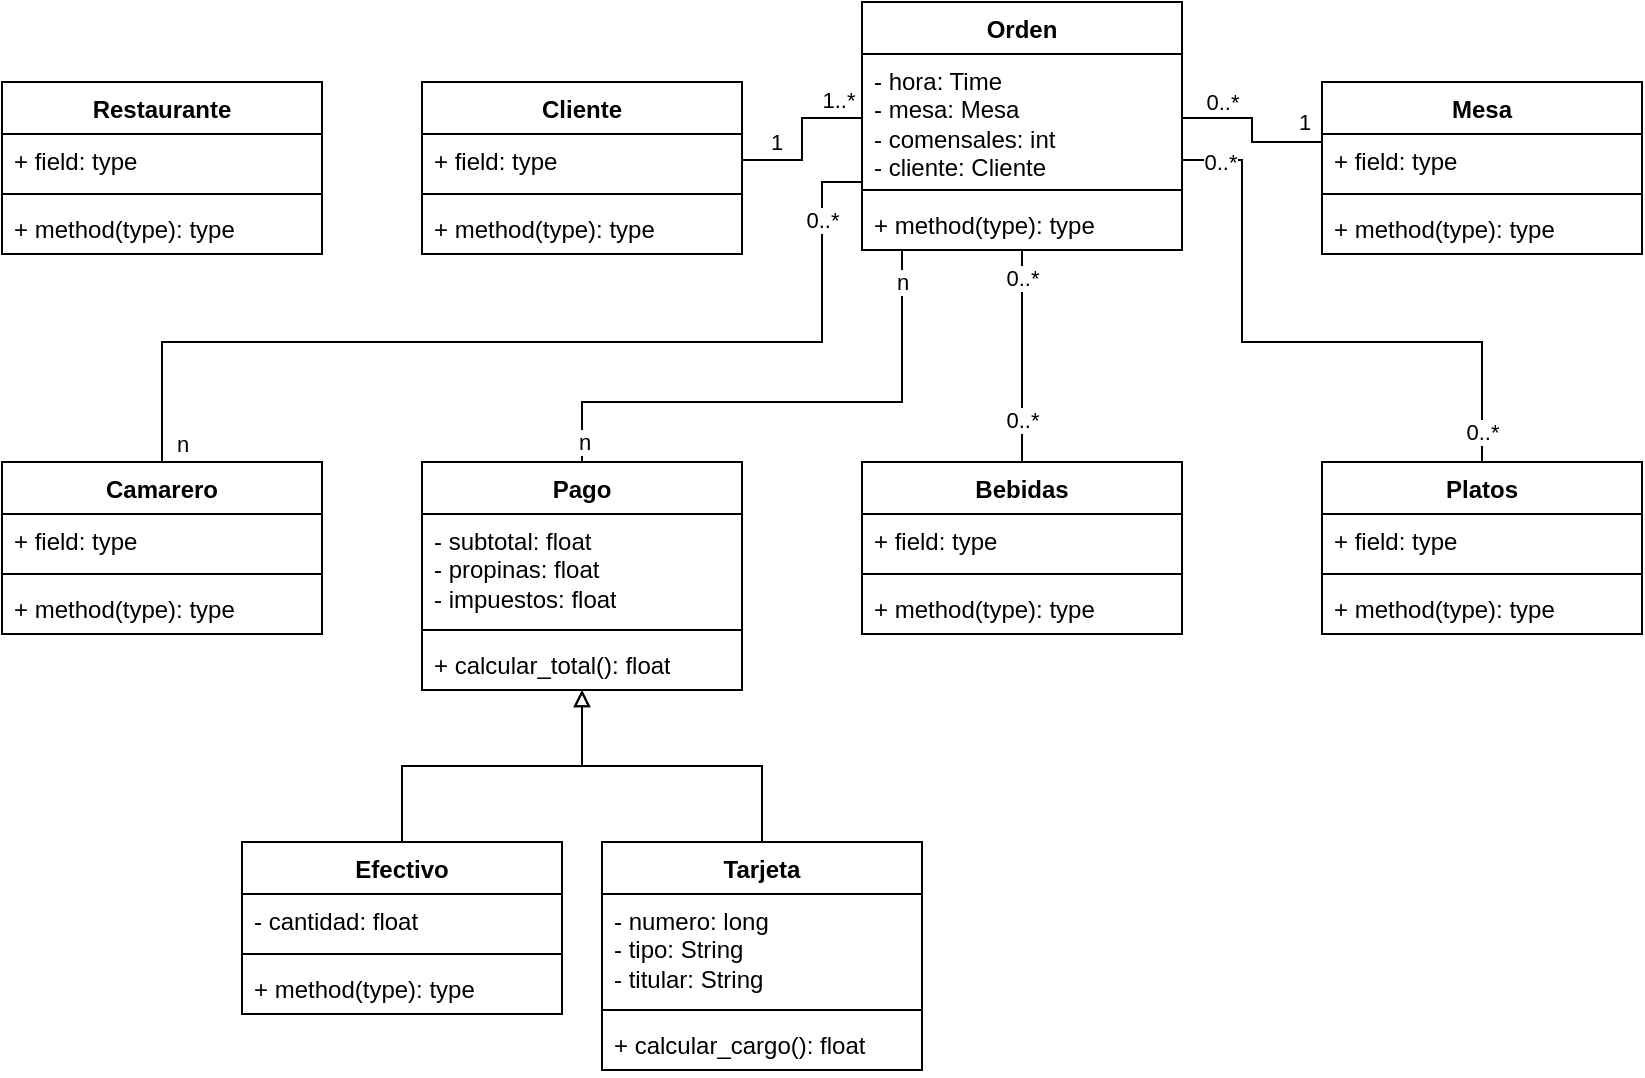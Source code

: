 <mxfile version="25.0.3">
  <diagram name="Page-1" id="3IeVrWebRwENwn5JEATx">
    <mxGraphModel dx="1050" dy="566" grid="1" gridSize="10" guides="1" tooltips="1" connect="1" arrows="1" fold="1" page="1" pageScale="1" pageWidth="850" pageHeight="1100" math="0" shadow="0">
      <root>
        <mxCell id="0" />
        <mxCell id="1" parent="0" />
        <mxCell id="yORojzk-76kpM49SrCLT-1" value="Restaurante" style="swimlane;fontStyle=1;align=center;verticalAlign=top;childLayout=stackLayout;horizontal=1;startSize=26;horizontalStack=0;resizeParent=1;resizeParentMax=0;resizeLast=0;collapsible=1;marginBottom=0;whiteSpace=wrap;html=1;" parent="1" vertex="1">
          <mxGeometry x="70" y="100" width="160" height="86" as="geometry" />
        </mxCell>
        <mxCell id="yORojzk-76kpM49SrCLT-2" value="+ field: type" style="text;strokeColor=none;fillColor=none;align=left;verticalAlign=top;spacingLeft=4;spacingRight=4;overflow=hidden;rotatable=0;points=[[0,0.5],[1,0.5]];portConstraint=eastwest;whiteSpace=wrap;html=1;" parent="yORojzk-76kpM49SrCLT-1" vertex="1">
          <mxGeometry y="26" width="160" height="26" as="geometry" />
        </mxCell>
        <mxCell id="yORojzk-76kpM49SrCLT-3" value="" style="line;strokeWidth=1;fillColor=none;align=left;verticalAlign=middle;spacingTop=-1;spacingLeft=3;spacingRight=3;rotatable=0;labelPosition=right;points=[];portConstraint=eastwest;strokeColor=inherit;" parent="yORojzk-76kpM49SrCLT-1" vertex="1">
          <mxGeometry y="52" width="160" height="8" as="geometry" />
        </mxCell>
        <mxCell id="yORojzk-76kpM49SrCLT-4" value="+ method(type): type" style="text;strokeColor=none;fillColor=none;align=left;verticalAlign=top;spacingLeft=4;spacingRight=4;overflow=hidden;rotatable=0;points=[[0,0.5],[1,0.5]];portConstraint=eastwest;whiteSpace=wrap;html=1;" parent="yORojzk-76kpM49SrCLT-1" vertex="1">
          <mxGeometry y="60" width="160" height="26" as="geometry" />
        </mxCell>
        <mxCell id="yORojzk-76kpM49SrCLT-5" value="Cliente" style="swimlane;fontStyle=1;align=center;verticalAlign=top;childLayout=stackLayout;horizontal=1;startSize=26;horizontalStack=0;resizeParent=1;resizeParentMax=0;resizeLast=0;collapsible=1;marginBottom=0;whiteSpace=wrap;html=1;" parent="1" vertex="1">
          <mxGeometry x="280" y="100" width="160" height="86" as="geometry" />
        </mxCell>
        <mxCell id="yORojzk-76kpM49SrCLT-6" value="+ field: type" style="text;strokeColor=none;fillColor=none;align=left;verticalAlign=top;spacingLeft=4;spacingRight=4;overflow=hidden;rotatable=0;points=[[0,0.5],[1,0.5]];portConstraint=eastwest;whiteSpace=wrap;html=1;" parent="yORojzk-76kpM49SrCLT-5" vertex="1">
          <mxGeometry y="26" width="160" height="26" as="geometry" />
        </mxCell>
        <mxCell id="yORojzk-76kpM49SrCLT-7" value="" style="line;strokeWidth=1;fillColor=none;align=left;verticalAlign=middle;spacingTop=-1;spacingLeft=3;spacingRight=3;rotatable=0;labelPosition=right;points=[];portConstraint=eastwest;strokeColor=inherit;" parent="yORojzk-76kpM49SrCLT-5" vertex="1">
          <mxGeometry y="52" width="160" height="8" as="geometry" />
        </mxCell>
        <mxCell id="yORojzk-76kpM49SrCLT-8" value="+ method(type): type" style="text;strokeColor=none;fillColor=none;align=left;verticalAlign=top;spacingLeft=4;spacingRight=4;overflow=hidden;rotatable=0;points=[[0,0.5],[1,0.5]];portConstraint=eastwest;whiteSpace=wrap;html=1;" parent="yORojzk-76kpM49SrCLT-5" vertex="1">
          <mxGeometry y="60" width="160" height="26" as="geometry" />
        </mxCell>
        <mxCell id="yORojzk-76kpM49SrCLT-9" value="Mesa" style="swimlane;fontStyle=1;align=center;verticalAlign=top;childLayout=stackLayout;horizontal=1;startSize=26;horizontalStack=0;resizeParent=1;resizeParentMax=0;resizeLast=0;collapsible=1;marginBottom=0;whiteSpace=wrap;html=1;" parent="1" vertex="1">
          <mxGeometry x="730" y="100" width="160" height="86" as="geometry" />
        </mxCell>
        <mxCell id="yORojzk-76kpM49SrCLT-10" value="+ field: type" style="text;strokeColor=none;fillColor=none;align=left;verticalAlign=top;spacingLeft=4;spacingRight=4;overflow=hidden;rotatable=0;points=[[0,0.5],[1,0.5]];portConstraint=eastwest;whiteSpace=wrap;html=1;" parent="yORojzk-76kpM49SrCLT-9" vertex="1">
          <mxGeometry y="26" width="160" height="26" as="geometry" />
        </mxCell>
        <mxCell id="yORojzk-76kpM49SrCLT-11" value="" style="line;strokeWidth=1;fillColor=none;align=left;verticalAlign=middle;spacingTop=-1;spacingLeft=3;spacingRight=3;rotatable=0;labelPosition=right;points=[];portConstraint=eastwest;strokeColor=inherit;" parent="yORojzk-76kpM49SrCLT-9" vertex="1">
          <mxGeometry y="52" width="160" height="8" as="geometry" />
        </mxCell>
        <mxCell id="yORojzk-76kpM49SrCLT-12" value="+ method(type): type" style="text;strokeColor=none;fillColor=none;align=left;verticalAlign=top;spacingLeft=4;spacingRight=4;overflow=hidden;rotatable=0;points=[[0,0.5],[1,0.5]];portConstraint=eastwest;whiteSpace=wrap;html=1;" parent="yORojzk-76kpM49SrCLT-9" vertex="1">
          <mxGeometry y="60" width="160" height="26" as="geometry" />
        </mxCell>
        <mxCell id="yORojzk-76kpM49SrCLT-41" style="edgeStyle=orthogonalEdgeStyle;rounded=0;orthogonalLoop=1;jettySize=auto;html=1;entryX=0.5;entryY=0;entryDx=0;entryDy=0;endArrow=none;endFill=0;" parent="1" source="yORojzk-76kpM49SrCLT-13" target="yORojzk-76kpM49SrCLT-17" edge="1">
          <mxGeometry relative="1" as="geometry" />
        </mxCell>
        <mxCell id="yORojzk-76kpM49SrCLT-43" value="0..*" style="edgeLabel;html=1;align=center;verticalAlign=middle;resizable=0;points=[];" parent="yORojzk-76kpM49SrCLT-41" vertex="1" connectable="0">
          <mxGeometry x="-0.865" y="1" relative="1" as="geometry">
            <mxPoint x="-1" y="7" as="offset" />
          </mxGeometry>
        </mxCell>
        <mxCell id="yORojzk-76kpM49SrCLT-53" value="0..*" style="edgeLabel;html=1;align=center;verticalAlign=middle;resizable=0;points=[];" parent="yORojzk-76kpM49SrCLT-41" vertex="1" connectable="0">
          <mxGeometry x="0.475" relative="1" as="geometry">
            <mxPoint y="7" as="offset" />
          </mxGeometry>
        </mxCell>
        <mxCell id="yORojzk-76kpM49SrCLT-55" style="edgeStyle=orthogonalEdgeStyle;rounded=0;orthogonalLoop=1;jettySize=auto;html=1;entryX=0.5;entryY=0;entryDx=0;entryDy=0;endArrow=none;endFill=0;" parent="1" source="yORojzk-76kpM49SrCLT-13" target="yORojzk-76kpM49SrCLT-49" edge="1">
          <mxGeometry relative="1" as="geometry">
            <Array as="points">
              <mxPoint x="480" y="150" />
              <mxPoint x="480" y="230" />
              <mxPoint x="150" y="230" />
            </Array>
          </mxGeometry>
        </mxCell>
        <mxCell id="yORojzk-76kpM49SrCLT-62" value="n" style="edgeLabel;html=1;align=center;verticalAlign=middle;resizable=0;points=[];" parent="yORojzk-76kpM49SrCLT-55" vertex="1" connectable="0">
          <mxGeometry x="0.942" relative="1" as="geometry">
            <mxPoint x="10" y="5" as="offset" />
          </mxGeometry>
        </mxCell>
        <mxCell id="yORojzk-76kpM49SrCLT-63" value="0..*" style="edgeLabel;html=1;align=center;verticalAlign=middle;resizable=0;points=[];" parent="yORojzk-76kpM49SrCLT-55" vertex="1" connectable="0">
          <mxGeometry x="-0.791" y="1" relative="1" as="geometry">
            <mxPoint x="-1" y="-12" as="offset" />
          </mxGeometry>
        </mxCell>
        <mxCell id="yORojzk-76kpM49SrCLT-13" value="Orden" style="swimlane;fontStyle=1;align=center;verticalAlign=top;childLayout=stackLayout;horizontal=1;startSize=26;horizontalStack=0;resizeParent=1;resizeParentMax=0;resizeLast=0;collapsible=1;marginBottom=0;whiteSpace=wrap;html=1;" parent="1" vertex="1">
          <mxGeometry x="500" y="60" width="160" height="124" as="geometry" />
        </mxCell>
        <mxCell id="yORojzk-76kpM49SrCLT-14" value="&lt;div&gt;- hora: Time&lt;/div&gt;&lt;div&gt;- mesa: Mesa&lt;/div&gt;&lt;div&gt;- comensales: int&lt;/div&gt;&lt;div&gt;- cliente: Cliente&lt;/div&gt;" style="text;strokeColor=none;fillColor=none;align=left;verticalAlign=top;spacingLeft=4;spacingRight=4;overflow=hidden;rotatable=0;points=[[0,0.5],[1,0.5]];portConstraint=eastwest;whiteSpace=wrap;html=1;" parent="yORojzk-76kpM49SrCLT-13" vertex="1">
          <mxGeometry y="26" width="160" height="64" as="geometry" />
        </mxCell>
        <mxCell id="yORojzk-76kpM49SrCLT-15" value="" style="line;strokeWidth=1;fillColor=none;align=left;verticalAlign=middle;spacingTop=-1;spacingLeft=3;spacingRight=3;rotatable=0;labelPosition=right;points=[];portConstraint=eastwest;strokeColor=inherit;" parent="yORojzk-76kpM49SrCLT-13" vertex="1">
          <mxGeometry y="90" width="160" height="8" as="geometry" />
        </mxCell>
        <mxCell id="yORojzk-76kpM49SrCLT-16" value="+ method(type): type" style="text;strokeColor=none;fillColor=none;align=left;verticalAlign=top;spacingLeft=4;spacingRight=4;overflow=hidden;rotatable=0;points=[[0,0.5],[1,0.5]];portConstraint=eastwest;whiteSpace=wrap;html=1;" parent="yORojzk-76kpM49SrCLT-13" vertex="1">
          <mxGeometry y="98" width="160" height="26" as="geometry" />
        </mxCell>
        <mxCell id="yORojzk-76kpM49SrCLT-17" value="Bebidas" style="swimlane;fontStyle=1;align=center;verticalAlign=top;childLayout=stackLayout;horizontal=1;startSize=26;horizontalStack=0;resizeParent=1;resizeParentMax=0;resizeLast=0;collapsible=1;marginBottom=0;whiteSpace=wrap;html=1;" parent="1" vertex="1">
          <mxGeometry x="500" y="290" width="160" height="86" as="geometry" />
        </mxCell>
        <mxCell id="yORojzk-76kpM49SrCLT-18" value="+ field: type" style="text;strokeColor=none;fillColor=none;align=left;verticalAlign=top;spacingLeft=4;spacingRight=4;overflow=hidden;rotatable=0;points=[[0,0.5],[1,0.5]];portConstraint=eastwest;whiteSpace=wrap;html=1;" parent="yORojzk-76kpM49SrCLT-17" vertex="1">
          <mxGeometry y="26" width="160" height="26" as="geometry" />
        </mxCell>
        <mxCell id="yORojzk-76kpM49SrCLT-19" value="" style="line;strokeWidth=1;fillColor=none;align=left;verticalAlign=middle;spacingTop=-1;spacingLeft=3;spacingRight=3;rotatable=0;labelPosition=right;points=[];portConstraint=eastwest;strokeColor=inherit;" parent="yORojzk-76kpM49SrCLT-17" vertex="1">
          <mxGeometry y="52" width="160" height="8" as="geometry" />
        </mxCell>
        <mxCell id="yORojzk-76kpM49SrCLT-20" value="+ method(type): type" style="text;strokeColor=none;fillColor=none;align=left;verticalAlign=top;spacingLeft=4;spacingRight=4;overflow=hidden;rotatable=0;points=[[0,0.5],[1,0.5]];portConstraint=eastwest;whiteSpace=wrap;html=1;" parent="yORojzk-76kpM49SrCLT-17" vertex="1">
          <mxGeometry y="60" width="160" height="26" as="geometry" />
        </mxCell>
        <mxCell id="yORojzk-76kpM49SrCLT-21" value="Platos" style="swimlane;fontStyle=1;align=center;verticalAlign=top;childLayout=stackLayout;horizontal=1;startSize=26;horizontalStack=0;resizeParent=1;resizeParentMax=0;resizeLast=0;collapsible=1;marginBottom=0;whiteSpace=wrap;html=1;" parent="1" vertex="1">
          <mxGeometry x="730" y="290" width="160" height="86" as="geometry" />
        </mxCell>
        <mxCell id="yORojzk-76kpM49SrCLT-22" value="+ field: type" style="text;strokeColor=none;fillColor=none;align=left;verticalAlign=top;spacingLeft=4;spacingRight=4;overflow=hidden;rotatable=0;points=[[0,0.5],[1,0.5]];portConstraint=eastwest;whiteSpace=wrap;html=1;" parent="yORojzk-76kpM49SrCLT-21" vertex="1">
          <mxGeometry y="26" width="160" height="26" as="geometry" />
        </mxCell>
        <mxCell id="yORojzk-76kpM49SrCLT-23" value="" style="line;strokeWidth=1;fillColor=none;align=left;verticalAlign=middle;spacingTop=-1;spacingLeft=3;spacingRight=3;rotatable=0;labelPosition=right;points=[];portConstraint=eastwest;strokeColor=inherit;" parent="yORojzk-76kpM49SrCLT-21" vertex="1">
          <mxGeometry y="52" width="160" height="8" as="geometry" />
        </mxCell>
        <mxCell id="yORojzk-76kpM49SrCLT-24" value="+ method(type): type" style="text;strokeColor=none;fillColor=none;align=left;verticalAlign=top;spacingLeft=4;spacingRight=4;overflow=hidden;rotatable=0;points=[[0,0.5],[1,0.5]];portConstraint=eastwest;whiteSpace=wrap;html=1;" parent="yORojzk-76kpM49SrCLT-21" vertex="1">
          <mxGeometry y="60" width="160" height="26" as="geometry" />
        </mxCell>
        <mxCell id="yORojzk-76kpM49SrCLT-57" style="edgeStyle=orthogonalEdgeStyle;rounded=0;orthogonalLoop=1;jettySize=auto;html=1;endArrow=none;endFill=0;" parent="1" source="yORojzk-76kpM49SrCLT-25" target="yORojzk-76kpM49SrCLT-13" edge="1">
          <mxGeometry relative="1" as="geometry">
            <Array as="points">
              <mxPoint x="360" y="260" />
              <mxPoint x="520" y="260" />
            </Array>
          </mxGeometry>
        </mxCell>
        <mxCell id="yORojzk-76kpM49SrCLT-60" value="n" style="edgeLabel;html=1;align=center;verticalAlign=middle;resizable=0;points=[];" parent="yORojzk-76kpM49SrCLT-57" vertex="1" connectable="0">
          <mxGeometry x="-0.635" y="2" relative="1" as="geometry">
            <mxPoint x="-18" y="22" as="offset" />
          </mxGeometry>
        </mxCell>
        <mxCell id="yORojzk-76kpM49SrCLT-61" value="n" style="edgeLabel;html=1;align=center;verticalAlign=middle;resizable=0;points=[];" parent="yORojzk-76kpM49SrCLT-57" vertex="1" connectable="0">
          <mxGeometry x="0.879" y="-4" relative="1" as="geometry">
            <mxPoint x="-4" as="offset" />
          </mxGeometry>
        </mxCell>
        <mxCell id="yORojzk-76kpM49SrCLT-25" value="Pago" style="swimlane;fontStyle=1;align=center;verticalAlign=top;childLayout=stackLayout;horizontal=1;startSize=26;horizontalStack=0;resizeParent=1;resizeParentMax=0;resizeLast=0;collapsible=1;marginBottom=0;whiteSpace=wrap;html=1;" parent="1" vertex="1">
          <mxGeometry x="280" y="290" width="160" height="114" as="geometry" />
        </mxCell>
        <mxCell id="yORojzk-76kpM49SrCLT-26" value="&lt;div&gt;- subtotal: float&lt;/div&gt;&lt;div&gt;- propinas: float&lt;/div&gt;&lt;div&gt;- impuestos: float&lt;br&gt;&lt;/div&gt;" style="text;strokeColor=none;fillColor=none;align=left;verticalAlign=top;spacingLeft=4;spacingRight=4;overflow=hidden;rotatable=0;points=[[0,0.5],[1,0.5]];portConstraint=eastwest;whiteSpace=wrap;html=1;" parent="yORojzk-76kpM49SrCLT-25" vertex="1">
          <mxGeometry y="26" width="160" height="54" as="geometry" />
        </mxCell>
        <mxCell id="yORojzk-76kpM49SrCLT-27" value="" style="line;strokeWidth=1;fillColor=none;align=left;verticalAlign=middle;spacingTop=-1;spacingLeft=3;spacingRight=3;rotatable=0;labelPosition=right;points=[];portConstraint=eastwest;strokeColor=inherit;" parent="yORojzk-76kpM49SrCLT-25" vertex="1">
          <mxGeometry y="80" width="160" height="8" as="geometry" />
        </mxCell>
        <mxCell id="yORojzk-76kpM49SrCLT-28" value="+ calcular_total(): float" style="text;strokeColor=none;fillColor=none;align=left;verticalAlign=top;spacingLeft=4;spacingRight=4;overflow=hidden;rotatable=0;points=[[0,0.5],[1,0.5]];portConstraint=eastwest;whiteSpace=wrap;html=1;" parent="yORojzk-76kpM49SrCLT-25" vertex="1">
          <mxGeometry y="88" width="160" height="26" as="geometry" />
        </mxCell>
        <mxCell id="HrD8LzFSYeziNxeHFC2L-5" style="edgeStyle=orthogonalEdgeStyle;rounded=0;orthogonalLoop=1;jettySize=auto;html=1;endArrow=block;endFill=0;" edge="1" parent="1" source="yORojzk-76kpM49SrCLT-29" target="yORojzk-76kpM49SrCLT-25">
          <mxGeometry relative="1" as="geometry" />
        </mxCell>
        <mxCell id="yORojzk-76kpM49SrCLT-29" value="Efectivo" style="swimlane;fontStyle=1;align=center;verticalAlign=top;childLayout=stackLayout;horizontal=1;startSize=26;horizontalStack=0;resizeParent=1;resizeParentMax=0;resizeLast=0;collapsible=1;marginBottom=0;whiteSpace=wrap;html=1;" parent="1" vertex="1">
          <mxGeometry x="190" y="480" width="160" height="86" as="geometry" />
        </mxCell>
        <mxCell id="yORojzk-76kpM49SrCLT-30" value="- cantidad: float" style="text;strokeColor=none;fillColor=none;align=left;verticalAlign=top;spacingLeft=4;spacingRight=4;overflow=hidden;rotatable=0;points=[[0,0.5],[1,0.5]];portConstraint=eastwest;whiteSpace=wrap;html=1;" parent="yORojzk-76kpM49SrCLT-29" vertex="1">
          <mxGeometry y="26" width="160" height="26" as="geometry" />
        </mxCell>
        <mxCell id="yORojzk-76kpM49SrCLT-31" value="" style="line;strokeWidth=1;fillColor=none;align=left;verticalAlign=middle;spacingTop=-1;spacingLeft=3;spacingRight=3;rotatable=0;labelPosition=right;points=[];portConstraint=eastwest;strokeColor=inherit;" parent="yORojzk-76kpM49SrCLT-29" vertex="1">
          <mxGeometry y="52" width="160" height="8" as="geometry" />
        </mxCell>
        <mxCell id="yORojzk-76kpM49SrCLT-32" value="+ method(type): type" style="text;strokeColor=none;fillColor=none;align=left;verticalAlign=top;spacingLeft=4;spacingRight=4;overflow=hidden;rotatable=0;points=[[0,0.5],[1,0.5]];portConstraint=eastwest;whiteSpace=wrap;html=1;" parent="yORojzk-76kpM49SrCLT-29" vertex="1">
          <mxGeometry y="60" width="160" height="26" as="geometry" />
        </mxCell>
        <mxCell id="HrD8LzFSYeziNxeHFC2L-6" style="edgeStyle=orthogonalEdgeStyle;rounded=0;orthogonalLoop=1;jettySize=auto;html=1;endArrow=block;endFill=0;" edge="1" parent="1" source="yORojzk-76kpM49SrCLT-33" target="yORojzk-76kpM49SrCLT-25">
          <mxGeometry relative="1" as="geometry" />
        </mxCell>
        <mxCell id="yORojzk-76kpM49SrCLT-33" value="Tarjeta" style="swimlane;fontStyle=1;align=center;verticalAlign=top;childLayout=stackLayout;horizontal=1;startSize=26;horizontalStack=0;resizeParent=1;resizeParentMax=0;resizeLast=0;collapsible=1;marginBottom=0;whiteSpace=wrap;html=1;" parent="1" vertex="1">
          <mxGeometry x="370" y="480" width="160" height="114" as="geometry" />
        </mxCell>
        <mxCell id="yORojzk-76kpM49SrCLT-34" value="&lt;div&gt;- numero: long&lt;/div&gt;&lt;div&gt;- tipo: String&lt;/div&gt;&lt;div&gt;- titular: String&lt;br&gt;&lt;/div&gt;" style="text;strokeColor=none;fillColor=none;align=left;verticalAlign=top;spacingLeft=4;spacingRight=4;overflow=hidden;rotatable=0;points=[[0,0.5],[1,0.5]];portConstraint=eastwest;whiteSpace=wrap;html=1;" parent="yORojzk-76kpM49SrCLT-33" vertex="1">
          <mxGeometry y="26" width="160" height="54" as="geometry" />
        </mxCell>
        <mxCell id="yORojzk-76kpM49SrCLT-35" value="" style="line;strokeWidth=1;fillColor=none;align=left;verticalAlign=middle;spacingTop=-1;spacingLeft=3;spacingRight=3;rotatable=0;labelPosition=right;points=[];portConstraint=eastwest;strokeColor=inherit;" parent="yORojzk-76kpM49SrCLT-33" vertex="1">
          <mxGeometry y="80" width="160" height="8" as="geometry" />
        </mxCell>
        <mxCell id="yORojzk-76kpM49SrCLT-36" value="+ calcular_cargo(): float" style="text;strokeColor=none;fillColor=none;align=left;verticalAlign=top;spacingLeft=4;spacingRight=4;overflow=hidden;rotatable=0;points=[[0,0.5],[1,0.5]];portConstraint=eastwest;whiteSpace=wrap;html=1;" parent="yORojzk-76kpM49SrCLT-33" vertex="1">
          <mxGeometry y="88" width="160" height="26" as="geometry" />
        </mxCell>
        <mxCell id="yORojzk-76kpM49SrCLT-38" style="edgeStyle=orthogonalEdgeStyle;rounded=0;orthogonalLoop=1;jettySize=auto;html=1;entryX=0;entryY=0.5;entryDx=0;entryDy=0;endArrow=none;endFill=0;" parent="1" source="yORojzk-76kpM49SrCLT-6" target="yORojzk-76kpM49SrCLT-14" edge="1">
          <mxGeometry relative="1" as="geometry" />
        </mxCell>
        <mxCell id="yORojzk-76kpM49SrCLT-39" value="1..*" style="edgeLabel;html=1;align=center;verticalAlign=middle;resizable=0;points=[];" parent="yORojzk-76kpM49SrCLT-38" vertex="1" connectable="0">
          <mxGeometry x="0.784" relative="1" as="geometry">
            <mxPoint x="-4" y="-9" as="offset" />
          </mxGeometry>
        </mxCell>
        <mxCell id="yORojzk-76kpM49SrCLT-40" value="1" style="edgeLabel;html=1;align=center;verticalAlign=middle;resizable=0;points=[];" parent="yORojzk-76kpM49SrCLT-38" vertex="1" connectable="0">
          <mxGeometry x="-0.283" relative="1" as="geometry">
            <mxPoint x="-12" y="-9" as="offset" />
          </mxGeometry>
        </mxCell>
        <mxCell id="yORojzk-76kpM49SrCLT-42" style="edgeStyle=orthogonalEdgeStyle;rounded=0;orthogonalLoop=1;jettySize=auto;html=1;entryX=0.5;entryY=0;entryDx=0;entryDy=0;endArrow=none;endFill=0;" parent="1" source="yORojzk-76kpM49SrCLT-14" target="yORojzk-76kpM49SrCLT-21" edge="1">
          <mxGeometry relative="1" as="geometry">
            <Array as="points">
              <mxPoint x="690" y="139" />
              <mxPoint x="690" y="230" />
              <mxPoint x="810" y="230" />
            </Array>
          </mxGeometry>
        </mxCell>
        <mxCell id="yORojzk-76kpM49SrCLT-44" value="0..*" style="edgeLabel;html=1;align=center;verticalAlign=middle;resizable=0;points=[];" parent="yORojzk-76kpM49SrCLT-42" vertex="1" connectable="0">
          <mxGeometry x="-0.878" relative="1" as="geometry">
            <mxPoint y="1" as="offset" />
          </mxGeometry>
        </mxCell>
        <mxCell id="yORojzk-76kpM49SrCLT-54" value="0..*" style="edgeLabel;html=1;align=center;verticalAlign=middle;resizable=0;points=[];" parent="yORojzk-76kpM49SrCLT-42" vertex="1" connectable="0">
          <mxGeometry x="0.9" relative="1" as="geometry">
            <mxPoint as="offset" />
          </mxGeometry>
        </mxCell>
        <mxCell id="yORojzk-76kpM49SrCLT-49" value="Camarero" style="swimlane;fontStyle=1;align=center;verticalAlign=top;childLayout=stackLayout;horizontal=1;startSize=26;horizontalStack=0;resizeParent=1;resizeParentMax=0;resizeLast=0;collapsible=1;marginBottom=0;whiteSpace=wrap;html=1;" parent="1" vertex="1">
          <mxGeometry x="70" y="290" width="160" height="86" as="geometry" />
        </mxCell>
        <mxCell id="yORojzk-76kpM49SrCLT-50" value="+ field: type" style="text;strokeColor=none;fillColor=none;align=left;verticalAlign=top;spacingLeft=4;spacingRight=4;overflow=hidden;rotatable=0;points=[[0,0.5],[1,0.5]];portConstraint=eastwest;whiteSpace=wrap;html=1;" parent="yORojzk-76kpM49SrCLT-49" vertex="1">
          <mxGeometry y="26" width="160" height="26" as="geometry" />
        </mxCell>
        <mxCell id="yORojzk-76kpM49SrCLT-51" value="" style="line;strokeWidth=1;fillColor=none;align=left;verticalAlign=middle;spacingTop=-1;spacingLeft=3;spacingRight=3;rotatable=0;labelPosition=right;points=[];portConstraint=eastwest;strokeColor=inherit;" parent="yORojzk-76kpM49SrCLT-49" vertex="1">
          <mxGeometry y="52" width="160" height="8" as="geometry" />
        </mxCell>
        <mxCell id="yORojzk-76kpM49SrCLT-52" value="+ method(type): type" style="text;strokeColor=none;fillColor=none;align=left;verticalAlign=top;spacingLeft=4;spacingRight=4;overflow=hidden;rotatable=0;points=[[0,0.5],[1,0.5]];portConstraint=eastwest;whiteSpace=wrap;html=1;" parent="yORojzk-76kpM49SrCLT-49" vertex="1">
          <mxGeometry y="60" width="160" height="26" as="geometry" />
        </mxCell>
        <mxCell id="HrD8LzFSYeziNxeHFC2L-1" style="edgeStyle=orthogonalEdgeStyle;rounded=0;orthogonalLoop=1;jettySize=auto;html=1;endArrow=none;endFill=0;" edge="1" parent="1" source="yORojzk-76kpM49SrCLT-14" target="yORojzk-76kpM49SrCLT-9">
          <mxGeometry relative="1" as="geometry">
            <Array as="points">
              <mxPoint x="695" y="118" />
              <mxPoint x="695" y="130" />
            </Array>
          </mxGeometry>
        </mxCell>
        <mxCell id="HrD8LzFSYeziNxeHFC2L-2" value="0..*" style="edgeLabel;html=1;align=center;verticalAlign=middle;resizable=0;points=[];" vertex="1" connectable="0" parent="HrD8LzFSYeziNxeHFC2L-1">
          <mxGeometry x="-0.758" y="-1" relative="1" as="geometry">
            <mxPoint x="10" y="-9" as="offset" />
          </mxGeometry>
        </mxCell>
        <mxCell id="HrD8LzFSYeziNxeHFC2L-3" value="1" style="edgeLabel;html=1;align=center;verticalAlign=middle;resizable=0;points=[];" vertex="1" connectable="0" parent="HrD8LzFSYeziNxeHFC2L-1">
          <mxGeometry x="0.497" relative="1" as="geometry">
            <mxPoint x="11" y="-10" as="offset" />
          </mxGeometry>
        </mxCell>
      </root>
    </mxGraphModel>
  </diagram>
</mxfile>
